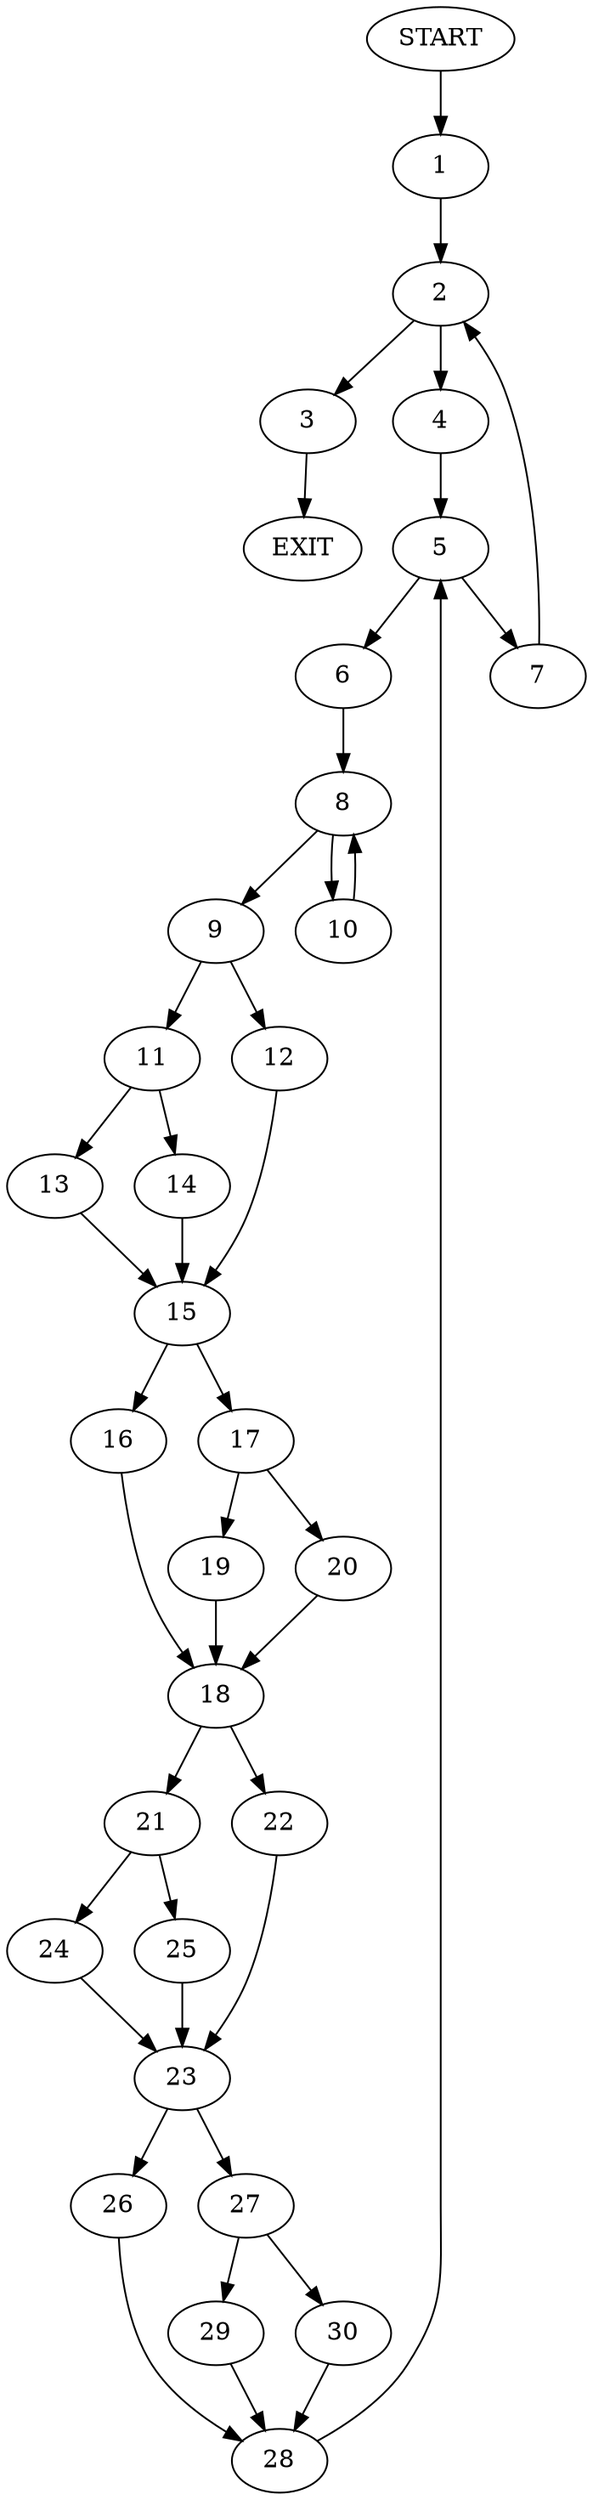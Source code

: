 digraph {
0 [label="START"]
31 [label="EXIT"]
0 -> 1
1 -> 2
2 -> 3
2 -> 4
3 -> 31
4 -> 5
5 -> 6
5 -> 7
7 -> 2
6 -> 8
8 -> 9
8 -> 10
10 -> 8
9 -> 11
9 -> 12
11 -> 13
11 -> 14
12 -> 15
15 -> 16
15 -> 17
13 -> 15
14 -> 15
16 -> 18
17 -> 19
17 -> 20
18 -> 21
18 -> 22
19 -> 18
20 -> 18
22 -> 23
21 -> 24
21 -> 25
23 -> 26
23 -> 27
24 -> 23
25 -> 23
26 -> 28
27 -> 29
27 -> 30
28 -> 5
30 -> 28
29 -> 28
}
